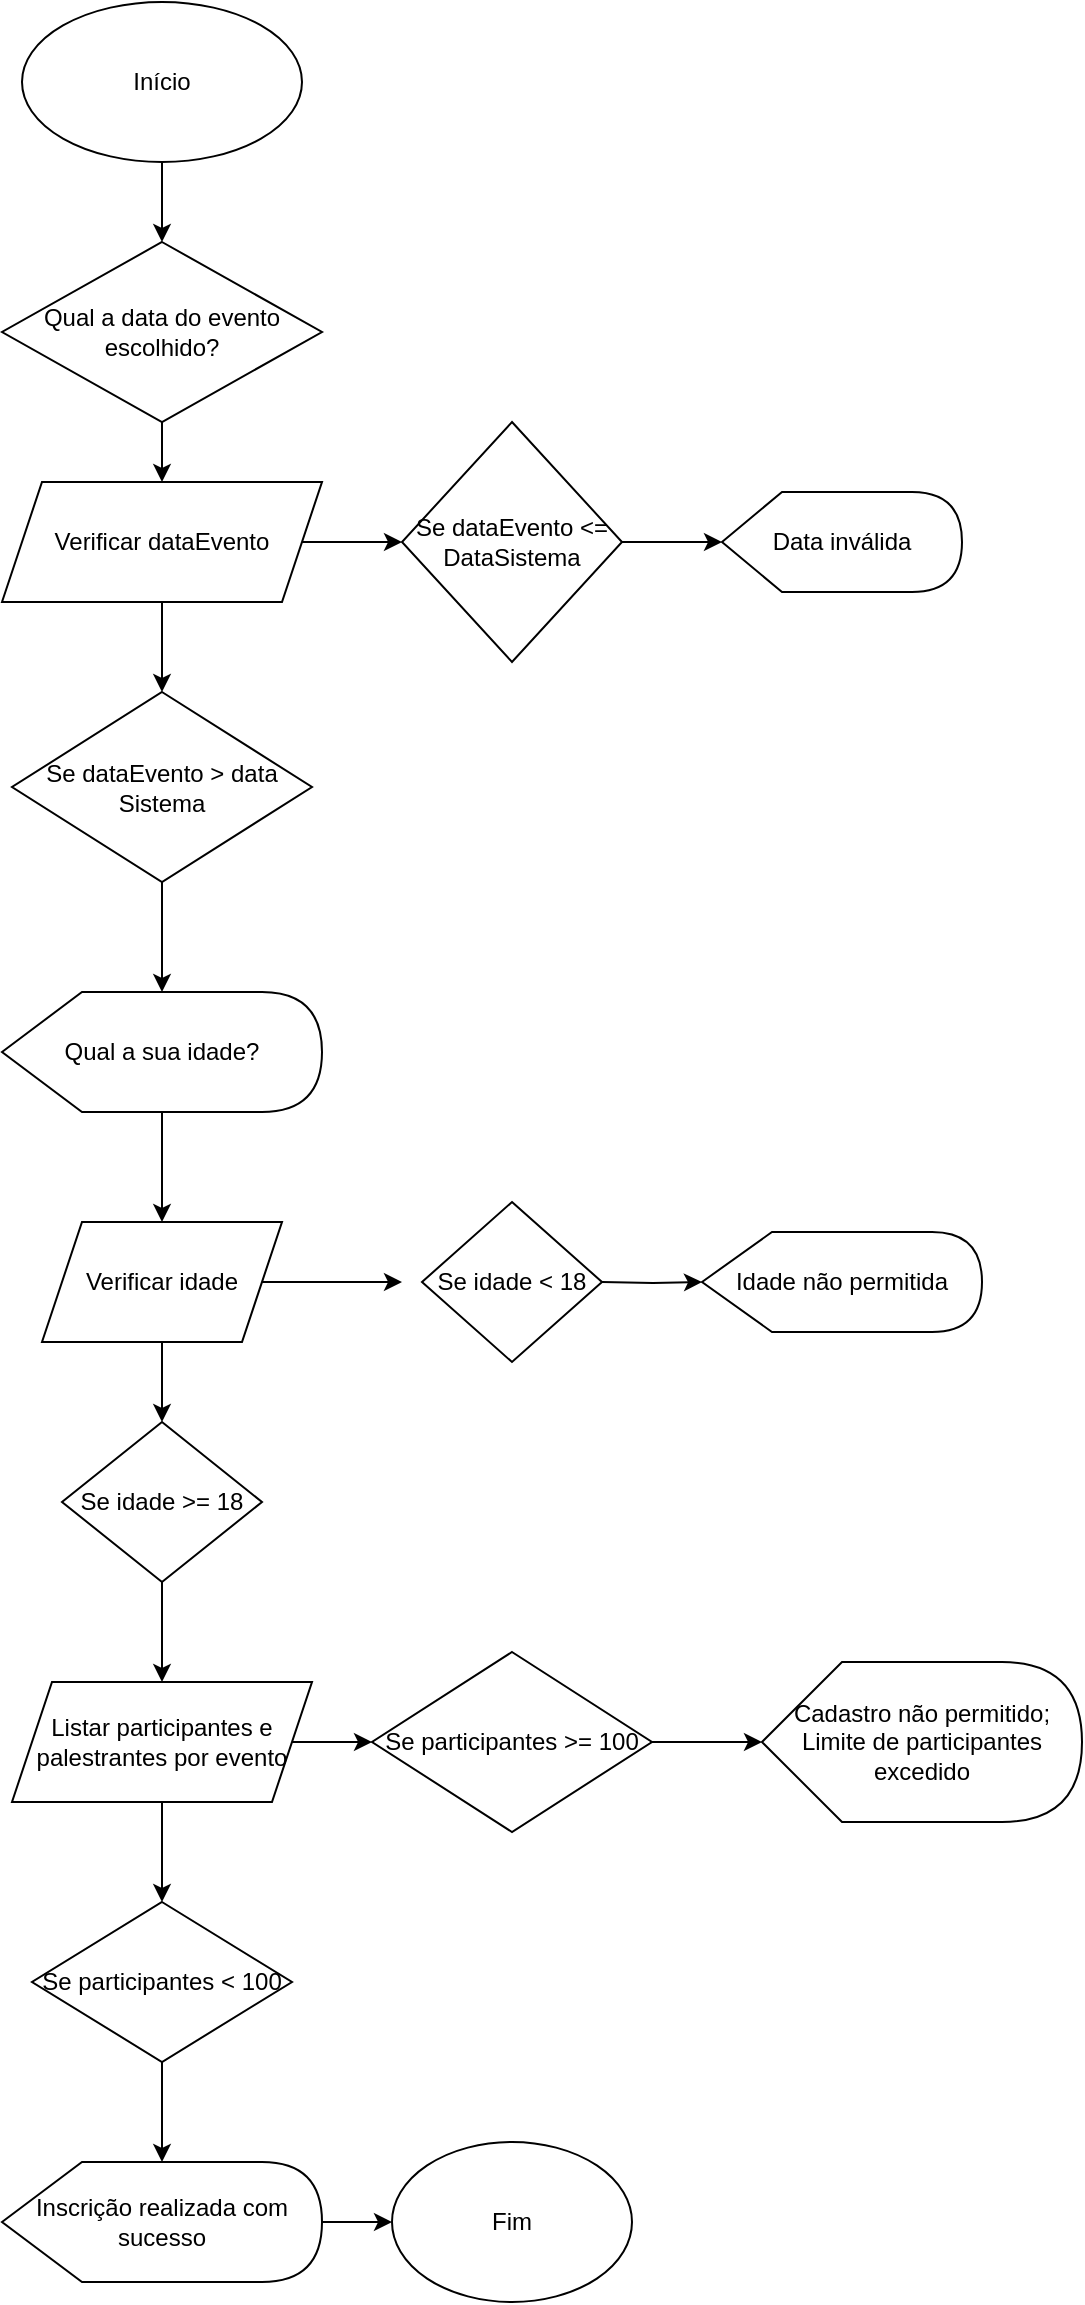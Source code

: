 <mxfile version="20.2.3" type="github">
  <diagram id="tJno88tq2ZMfg9BkjTdh" name="Página-1">
    <mxGraphModel dx="1705" dy="768" grid="1" gridSize="10" guides="1" tooltips="1" connect="1" arrows="1" fold="1" page="1" pageScale="1" pageWidth="827" pageHeight="1169" math="0" shadow="0">
      <root>
        <mxCell id="0" />
        <mxCell id="1" parent="0" />
        <mxCell id="RgFRMSChoJaZ38QJNm0s-1" style="edgeStyle=orthogonalEdgeStyle;rounded=0;orthogonalLoop=1;jettySize=auto;html=1;entryX=0.5;entryY=0;entryDx=0;entryDy=0;align=center;labelPosition=center;verticalLabelPosition=middle;verticalAlign=middle;" parent="1" source="RgFRMSChoJaZ38QJNm0s-2" target="RgFRMSChoJaZ38QJNm0s-4" edge="1">
          <mxGeometry relative="1" as="geometry" />
        </mxCell>
        <mxCell id="RgFRMSChoJaZ38QJNm0s-2" value="Início" style="ellipse;whiteSpace=wrap;html=1;align=center;labelPosition=center;verticalLabelPosition=middle;verticalAlign=middle;" parent="1" vertex="1">
          <mxGeometry x="-60" y="40" width="140" height="80" as="geometry" />
        </mxCell>
        <mxCell id="q9jfc3Yq7v1mE4wtLVZI-23" value="" style="edgeStyle=orthogonalEdgeStyle;rounded=0;orthogonalLoop=1;jettySize=auto;html=1;" edge="1" parent="1" source="RgFRMSChoJaZ38QJNm0s-4" target="RgFRMSChoJaZ38QJNm0s-10">
          <mxGeometry relative="1" as="geometry" />
        </mxCell>
        <mxCell id="RgFRMSChoJaZ38QJNm0s-4" value="Qual a data do evento escolhido?" style="rhombus;whiteSpace=wrap;html=1;align=center;labelPosition=center;verticalLabelPosition=middle;verticalAlign=middle;" parent="1" vertex="1">
          <mxGeometry x="-70" y="160" width="160" height="90" as="geometry" />
        </mxCell>
        <mxCell id="RgFRMSChoJaZ38QJNm0s-5" value="Data inválida" style="shape=display;whiteSpace=wrap;html=1;align=center;labelPosition=center;verticalLabelPosition=middle;verticalAlign=middle;" parent="1" vertex="1">
          <mxGeometry x="290" y="285" width="120" height="50" as="geometry" />
        </mxCell>
        <mxCell id="RgFRMSChoJaZ38QJNm0s-6" style="edgeStyle=orthogonalEdgeStyle;rounded=0;orthogonalLoop=1;jettySize=auto;html=1;entryX=0.5;entryY=0;entryDx=0;entryDy=0;align=center;labelPosition=center;verticalLabelPosition=middle;verticalAlign=middle;" parent="1" source="RgFRMSChoJaZ38QJNm0s-7" target="RgFRMSChoJaZ38QJNm0s-18" edge="1">
          <mxGeometry relative="1" as="geometry" />
        </mxCell>
        <mxCell id="RgFRMSChoJaZ38QJNm0s-7" value="Qual a sua idade?" style="shape=display;whiteSpace=wrap;html=1;align=center;labelPosition=center;verticalLabelPosition=middle;verticalAlign=middle;" parent="1" vertex="1">
          <mxGeometry x="-70" y="535" width="160" height="60" as="geometry" />
        </mxCell>
        <mxCell id="q9jfc3Yq7v1mE4wtLVZI-25" value="" style="edgeStyle=orthogonalEdgeStyle;rounded=0;orthogonalLoop=1;jettySize=auto;html=1;" edge="1" parent="1" source="RgFRMSChoJaZ38QJNm0s-10" target="q9jfc3Yq7v1mE4wtLVZI-24">
          <mxGeometry relative="1" as="geometry" />
        </mxCell>
        <mxCell id="q9jfc3Yq7v1mE4wtLVZI-28" value="" style="edgeStyle=orthogonalEdgeStyle;rounded=0;orthogonalLoop=1;jettySize=auto;html=1;" edge="1" parent="1" source="RgFRMSChoJaZ38QJNm0s-10" target="q9jfc3Yq7v1mE4wtLVZI-27">
          <mxGeometry relative="1" as="geometry" />
        </mxCell>
        <mxCell id="RgFRMSChoJaZ38QJNm0s-10" value="Verificar dataEvento" style="shape=parallelogram;perimeter=parallelogramPerimeter;whiteSpace=wrap;html=1;fixedSize=1;align=center;labelPosition=center;verticalLabelPosition=middle;verticalAlign=middle;" parent="1" vertex="1">
          <mxGeometry x="-70" y="280" width="160" height="60" as="geometry" />
        </mxCell>
        <mxCell id="RgFRMSChoJaZ38QJNm0s-13" value="&lt;span style=&quot;color: rgba(0, 0, 0, 0); font-family: monospace; font-size: 0px;&quot;&gt;%3CmxGraphModel%3E%3Croot%3E%3CmxCell%20id%3D%220%22%2F%3E%3CmxCell%20id%3D%221%22%20parent%3D%220%22%2F%3E%3CmxCell%20id%3D%222%22%20value%3D%22Se%20a%20data%20for%20anterior%20a%20data%20atual%22%20style%3D%22edgeStyle%3DorthogonalEdgeStyle%3Brounded%3D0%3BorthogonalLoop%3D1%3BjettySize%3Dauto%3Bhtml%3D1%3BstartArrow%3Dnone%3B%22%20edge%3D%221%22%20parent%3D%221%22%3E%3CmxGeometry%20relative%3D%221%22%20as%3D%22geometry%22%3E%3CmxPoint%20x%3D%22250%22%20y%3D%22270%22%20as%3D%22sourcePoint%22%2F%3E%3CmxPoint%20x%3D%22320%22%20y%3D%22270%22%20as%3D%22targetPoint%22%2F%3E%3CArray%20as%3D%22points%22%3E%3CmxPoint%20x%3D%22360%22%20y%3D%22270%22%2F%3E%3CmxPoint%20x%3D%22360%22%20y%3D%22280%22%2F%3E%3CmxPoint%20x%3D%22320%22%20y%3D%22280%22%2F%3E%3C%2FArray%3E%3C%2FmxGeometry%3E%3C%2FmxCell%3E%3C%2Froot%3E%3C%2FmxGraphModel%3E&lt;/span&gt;&lt;span style=&quot;color: rgba(0, 0, 0, 0); font-family: monospace; font-size: 0px;&quot;&gt;%3CmxGraphModel%3E%3Croot%3E%3CmxCell%20id%3D%220%22%2F%3E%3CmxCell%20id%3D%221%22%20parent%3D%220%22%2F%3E%3CmxCell%20id%3D%222%22%20value%3D%22Se%20a%20data%20for%20anterior%20a%20data%20atual%22%20style%3D%22edgeStyle%3DorthogonalEdgeStyle%3Brounded%3D0%3BorthogonalLoop%3D1%3BjettySize%3Dauto%3Bhtml%3D1%3BstartArrow%3Dnone%3B%22%20edge%3D%221%22%20parent%3D%221%22%3E%3CmxGeometry%20relative%3D%221%22%20as%3D%22geometry%22%3E%3CmxPoint%20x%3D%22250%22%20y%3D%22270%22%20as%3D%22sourcePoint%22%2F%3E%3CmxPoint%20x%3D%22320%22%20y%3D%22270%22%20as%3D%22targetPoint%22%2F%3E%3CArray%20as%3D%22points%22%3E%3CmxPoint%20x%3D%22360%22%20y%3D%22270%22%2F%3E%3CmxPoint%20x%3D%22360%22%20y%3D%22280%22%2F%3E%3CmxPoint%20x%3D%22320%22%20y%3D%22280%22%2F%3E%3C%2FArray%3E%3C%2FmxGeometry%3E%3C%2FmxCell%3E%3C%2Froot%3E%3C%2FmxGraphModel%3ESe&#39;&lt;/span&gt;" style="text;html=1;align=center;verticalAlign=middle;resizable=0;points=[];autosize=1;strokeColor=none;fillColor=none;labelPosition=center;verticalLabelPosition=middle;" parent="1" vertex="1">
          <mxGeometry x="280" y="475" width="20" height="30" as="geometry" />
        </mxCell>
        <mxCell id="RgFRMSChoJaZ38QJNm0s-16" style="edgeStyle=orthogonalEdgeStyle;rounded=0;orthogonalLoop=1;jettySize=auto;html=1;align=center;labelPosition=center;verticalLabelPosition=middle;verticalAlign=middle;" parent="1" source="RgFRMSChoJaZ38QJNm0s-18" edge="1">
          <mxGeometry relative="1" as="geometry">
            <mxPoint x="130" y="680" as="targetPoint" />
          </mxGeometry>
        </mxCell>
        <mxCell id="q9jfc3Yq7v1mE4wtLVZI-12" value="" style="edgeStyle=orthogonalEdgeStyle;rounded=0;orthogonalLoop=1;jettySize=auto;html=1;" edge="1" parent="1" source="RgFRMSChoJaZ38QJNm0s-18" target="q9jfc3Yq7v1mE4wtLVZI-10">
          <mxGeometry relative="1" as="geometry" />
        </mxCell>
        <mxCell id="RgFRMSChoJaZ38QJNm0s-18" value="Verificar idade" style="shape=parallelogram;perimeter=parallelogramPerimeter;whiteSpace=wrap;html=1;fixedSize=1;align=center;labelPosition=center;verticalLabelPosition=middle;verticalAlign=middle;" parent="1" vertex="1">
          <mxGeometry x="-50" y="650" width="120" height="60" as="geometry" />
        </mxCell>
        <mxCell id="RgFRMSChoJaZ38QJNm0s-19" style="edgeStyle=orthogonalEdgeStyle;rounded=0;orthogonalLoop=1;jettySize=auto;html=1;entryX=0;entryY=0.5;entryDx=0;entryDy=0;entryPerimeter=0;align=center;labelPosition=center;verticalLabelPosition=middle;verticalAlign=middle;" parent="1" target="RgFRMSChoJaZ38QJNm0s-23" edge="1">
          <mxGeometry relative="1" as="geometry">
            <mxPoint x="230" y="680" as="sourcePoint" />
          </mxGeometry>
        </mxCell>
        <mxCell id="RgFRMSChoJaZ38QJNm0s-23" value="Idade não permitida" style="shape=display;whiteSpace=wrap;html=1;align=center;labelPosition=center;verticalLabelPosition=middle;verticalAlign=middle;" parent="1" vertex="1">
          <mxGeometry x="280" y="655" width="140" height="50" as="geometry" />
        </mxCell>
        <mxCell id="q9jfc3Yq7v1mE4wtLVZI-14" value="" style="edgeStyle=orthogonalEdgeStyle;rounded=0;orthogonalLoop=1;jettySize=auto;html=1;" edge="1" parent="1" source="RgFRMSChoJaZ38QJNm0s-26" target="q9jfc3Yq7v1mE4wtLVZI-6">
          <mxGeometry relative="1" as="geometry" />
        </mxCell>
        <mxCell id="q9jfc3Yq7v1mE4wtLVZI-21" value="" style="edgeStyle=orthogonalEdgeStyle;rounded=0;orthogonalLoop=1;jettySize=auto;html=1;" edge="1" parent="1" source="RgFRMSChoJaZ38QJNm0s-26" target="q9jfc3Yq7v1mE4wtLVZI-20">
          <mxGeometry relative="1" as="geometry" />
        </mxCell>
        <mxCell id="RgFRMSChoJaZ38QJNm0s-26" value="Listar participantes e palestrantes por evento" style="shape=parallelogram;perimeter=parallelogramPerimeter;whiteSpace=wrap;html=1;fixedSize=1;align=center;labelPosition=center;verticalLabelPosition=middle;verticalAlign=middle;" parent="1" vertex="1">
          <mxGeometry x="-65" y="880" width="150" height="60" as="geometry" />
        </mxCell>
        <mxCell id="RgFRMSChoJaZ38QJNm0s-31" value="Cadastro não permitido; Limite de participantes excedido" style="shape=display;whiteSpace=wrap;html=1;align=center;labelPosition=center;verticalLabelPosition=middle;verticalAlign=middle;" parent="1" vertex="1">
          <mxGeometry x="310" y="870" width="160" height="80" as="geometry" />
        </mxCell>
        <mxCell id="RgFRMSChoJaZ38QJNm0s-32" value="" style="edgeStyle=orthogonalEdgeStyle;rounded=0;orthogonalLoop=1;jettySize=auto;html=1;align=center;labelPosition=center;verticalLabelPosition=middle;verticalAlign=middle;" parent="1" source="RgFRMSChoJaZ38QJNm0s-33" target="RgFRMSChoJaZ38QJNm0s-34" edge="1">
          <mxGeometry relative="1" as="geometry" />
        </mxCell>
        <mxCell id="RgFRMSChoJaZ38QJNm0s-33" value="Inscrição realizada com sucesso" style="shape=display;whiteSpace=wrap;html=1;align=center;labelPosition=center;verticalLabelPosition=middle;verticalAlign=middle;" parent="1" vertex="1">
          <mxGeometry x="-70" y="1120" width="160" height="60" as="geometry" />
        </mxCell>
        <mxCell id="RgFRMSChoJaZ38QJNm0s-34" value="Fim" style="ellipse;whiteSpace=wrap;html=1;align=center;labelPosition=center;verticalLabelPosition=middle;verticalAlign=middle;" parent="1" vertex="1">
          <mxGeometry x="125" y="1110" width="120" height="80" as="geometry" />
        </mxCell>
        <mxCell id="q9jfc3Yq7v1mE4wtLVZI-15" value="" style="edgeStyle=orthogonalEdgeStyle;rounded=0;orthogonalLoop=1;jettySize=auto;html=1;" edge="1" parent="1" source="q9jfc3Yq7v1mE4wtLVZI-6" target="RgFRMSChoJaZ38QJNm0s-31">
          <mxGeometry relative="1" as="geometry" />
        </mxCell>
        <mxCell id="q9jfc3Yq7v1mE4wtLVZI-6" value="Se participantes &amp;gt;= 100" style="rhombus;whiteSpace=wrap;html=1;" vertex="1" parent="1">
          <mxGeometry x="115" y="865" width="140" height="90" as="geometry" />
        </mxCell>
        <mxCell id="q9jfc3Yq7v1mE4wtLVZI-13" value="" style="edgeStyle=orthogonalEdgeStyle;rounded=0;orthogonalLoop=1;jettySize=auto;html=1;" edge="1" parent="1" source="q9jfc3Yq7v1mE4wtLVZI-10" target="RgFRMSChoJaZ38QJNm0s-26">
          <mxGeometry relative="1" as="geometry" />
        </mxCell>
        <mxCell id="q9jfc3Yq7v1mE4wtLVZI-10" value="Se idade &amp;gt;= 18" style="rhombus;whiteSpace=wrap;html=1;" vertex="1" parent="1">
          <mxGeometry x="-40" y="750" width="100" height="80" as="geometry" />
        </mxCell>
        <mxCell id="q9jfc3Yq7v1mE4wtLVZI-11" value="Se idade &amp;lt; 18" style="rhombus;whiteSpace=wrap;html=1;" vertex="1" parent="1">
          <mxGeometry x="140" y="640" width="90" height="80" as="geometry" />
        </mxCell>
        <mxCell id="q9jfc3Yq7v1mE4wtLVZI-22" value="" style="edgeStyle=orthogonalEdgeStyle;rounded=0;orthogonalLoop=1;jettySize=auto;html=1;" edge="1" parent="1" source="q9jfc3Yq7v1mE4wtLVZI-20" target="RgFRMSChoJaZ38QJNm0s-33">
          <mxGeometry relative="1" as="geometry" />
        </mxCell>
        <mxCell id="q9jfc3Yq7v1mE4wtLVZI-20" value="Se participantes &amp;lt; 100" style="rhombus;whiteSpace=wrap;html=1;" vertex="1" parent="1">
          <mxGeometry x="-55" y="990" width="130" height="80" as="geometry" />
        </mxCell>
        <mxCell id="q9jfc3Yq7v1mE4wtLVZI-26" value="" style="edgeStyle=orthogonalEdgeStyle;rounded=0;orthogonalLoop=1;jettySize=auto;html=1;" edge="1" parent="1" source="q9jfc3Yq7v1mE4wtLVZI-24" target="RgFRMSChoJaZ38QJNm0s-7">
          <mxGeometry relative="1" as="geometry" />
        </mxCell>
        <mxCell id="q9jfc3Yq7v1mE4wtLVZI-24" value="Se dataEvento &amp;gt; data Sistema" style="rhombus;whiteSpace=wrap;html=1;" vertex="1" parent="1">
          <mxGeometry x="-65" y="385" width="150" height="95" as="geometry" />
        </mxCell>
        <mxCell id="q9jfc3Yq7v1mE4wtLVZI-29" value="" style="edgeStyle=orthogonalEdgeStyle;rounded=0;orthogonalLoop=1;jettySize=auto;html=1;" edge="1" parent="1" source="q9jfc3Yq7v1mE4wtLVZI-27" target="RgFRMSChoJaZ38QJNm0s-5">
          <mxGeometry relative="1" as="geometry" />
        </mxCell>
        <mxCell id="q9jfc3Yq7v1mE4wtLVZI-27" value="Se dataEvento &amp;lt;= DataSistema" style="rhombus;whiteSpace=wrap;html=1;" vertex="1" parent="1">
          <mxGeometry x="130" y="250" width="110" height="120" as="geometry" />
        </mxCell>
      </root>
    </mxGraphModel>
  </diagram>
</mxfile>
